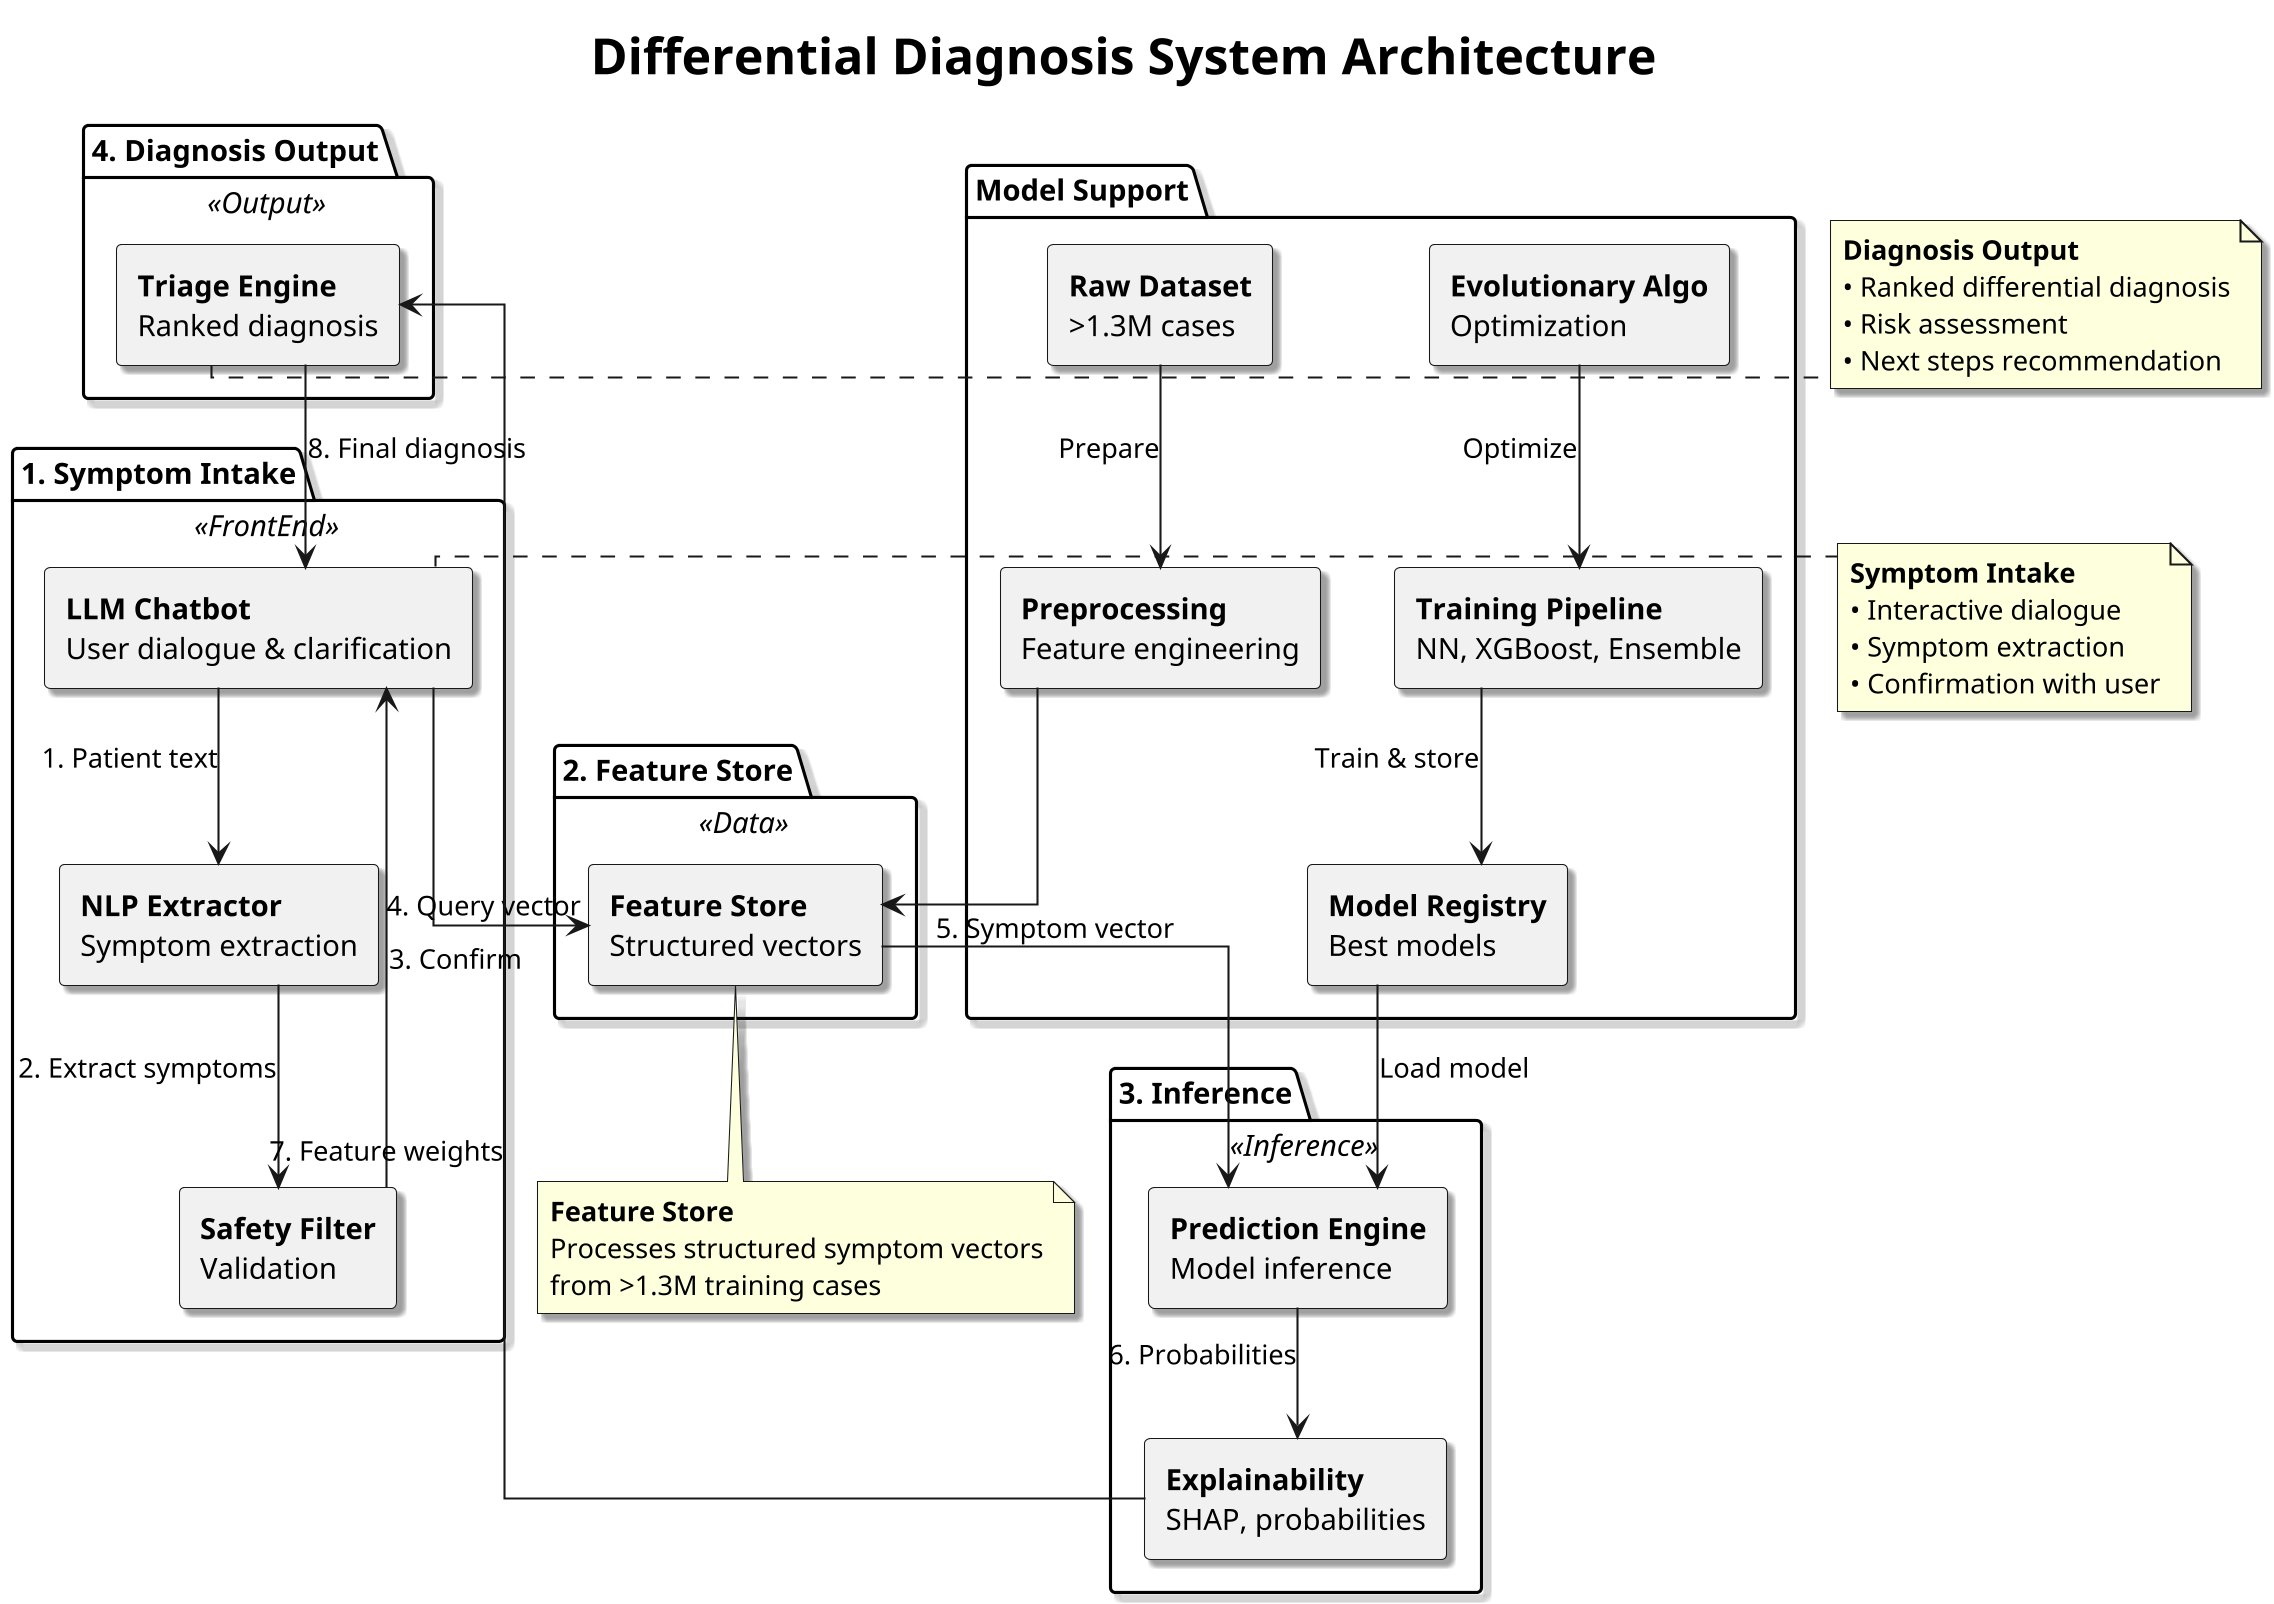 @startuml
' ===== Layout & Style =====
skinparam componentStyle rectangle
skinparam shadowing true
skinparam linetype ortho
skinparam dpi 200

title <size:24><b>Differential Diagnosis System Architecture</b></size>

' ===== LEFT SIDE: Symptom Intake =====
package "1. Symptom Intake" <<FrontEnd>> {
  component "<b>LLM Chatbot</b>\nUser dialogue & clarification" as LLM
  component "<b>NLP Extractor</b>\nSymptom extraction" as NLP
  component "<b>Safety Filter</b>\nValidation" as Safety
}

' ===== MIDDLE: Data & Features =====
package "2. Feature Store" <<Data>> {
  component "<b>Feature Store</b>\nStructured vectors" as FeatureStore
}

' ===== MIDDLE-RIGHT: Inference =====
package "3. Inference" <<Inference>> {
  component "<b>Prediction Engine</b>\nModel inference" as Predict
  component "<b>Explainability</b>\nSHAP, probabilities" as Explain
}

' ===== RIGHT SIDE: Output =====
package "4. Diagnosis Output" <<Output>> {
  component "<b>Triage Engine</b>\nRanked diagnosis" as Triage
}

' ===== BOTTOM: Training Support (hidden in main flow) =====
package "Model Support" {
  component "<b>Model Registry</b>\nBest models" as Registry
  component "<b>Training Pipeline</b>\nNN, XGBoost, Ensemble" as Trainer
  component "<b>Evolutionary Algo</b>\nOptimization" as EA
  component "<b>Raw Dataset</b>\n>1.3M cases" as RawData
  component "<b>Preprocessing</b>\nFeature engineering" as FE
}

' ===== MAIN PIPELINE FLOW (LEFT TO RIGHT) =====
LLM --> NLP : 1. Patient text
NLP --> Safety : 2. Extract symptoms
Safety --> LLM : 3. Confirm
LLM --> FeatureStore : 4. Query vector
FeatureStore --> Predict : 5. Symptom vector
Predict --> Explain : 6. Probabilities
Explain --> Triage : 7. Feature weights
Triage --> LLM : 8. Final diagnosis

' Model loading
Registry --> Predict : Load model

' ===== TRAINING FLOW (Supporting, bottom) =====
RawData --> FE : Prepare
FE --> FeatureStore
Trainer --> Registry : Train & store
EA --> Trainer : Optimize

' ===== VISUAL NOTES =====
note right of LLM
  <b>Symptom Intake</b>
  • Interactive dialogue
  • Symptom extraction
  • Confirmation with user
end note

note right of Triage
  <b>Diagnosis Output</b>
  • Ranked differential diagnosis
  • Risk assessment
  • Next steps recommendation
end note

note bottom of FeatureStore
  <b>Feature Store</b>
  Processes structured symptom vectors
  from >1.3M training cases
end note

@enduml
